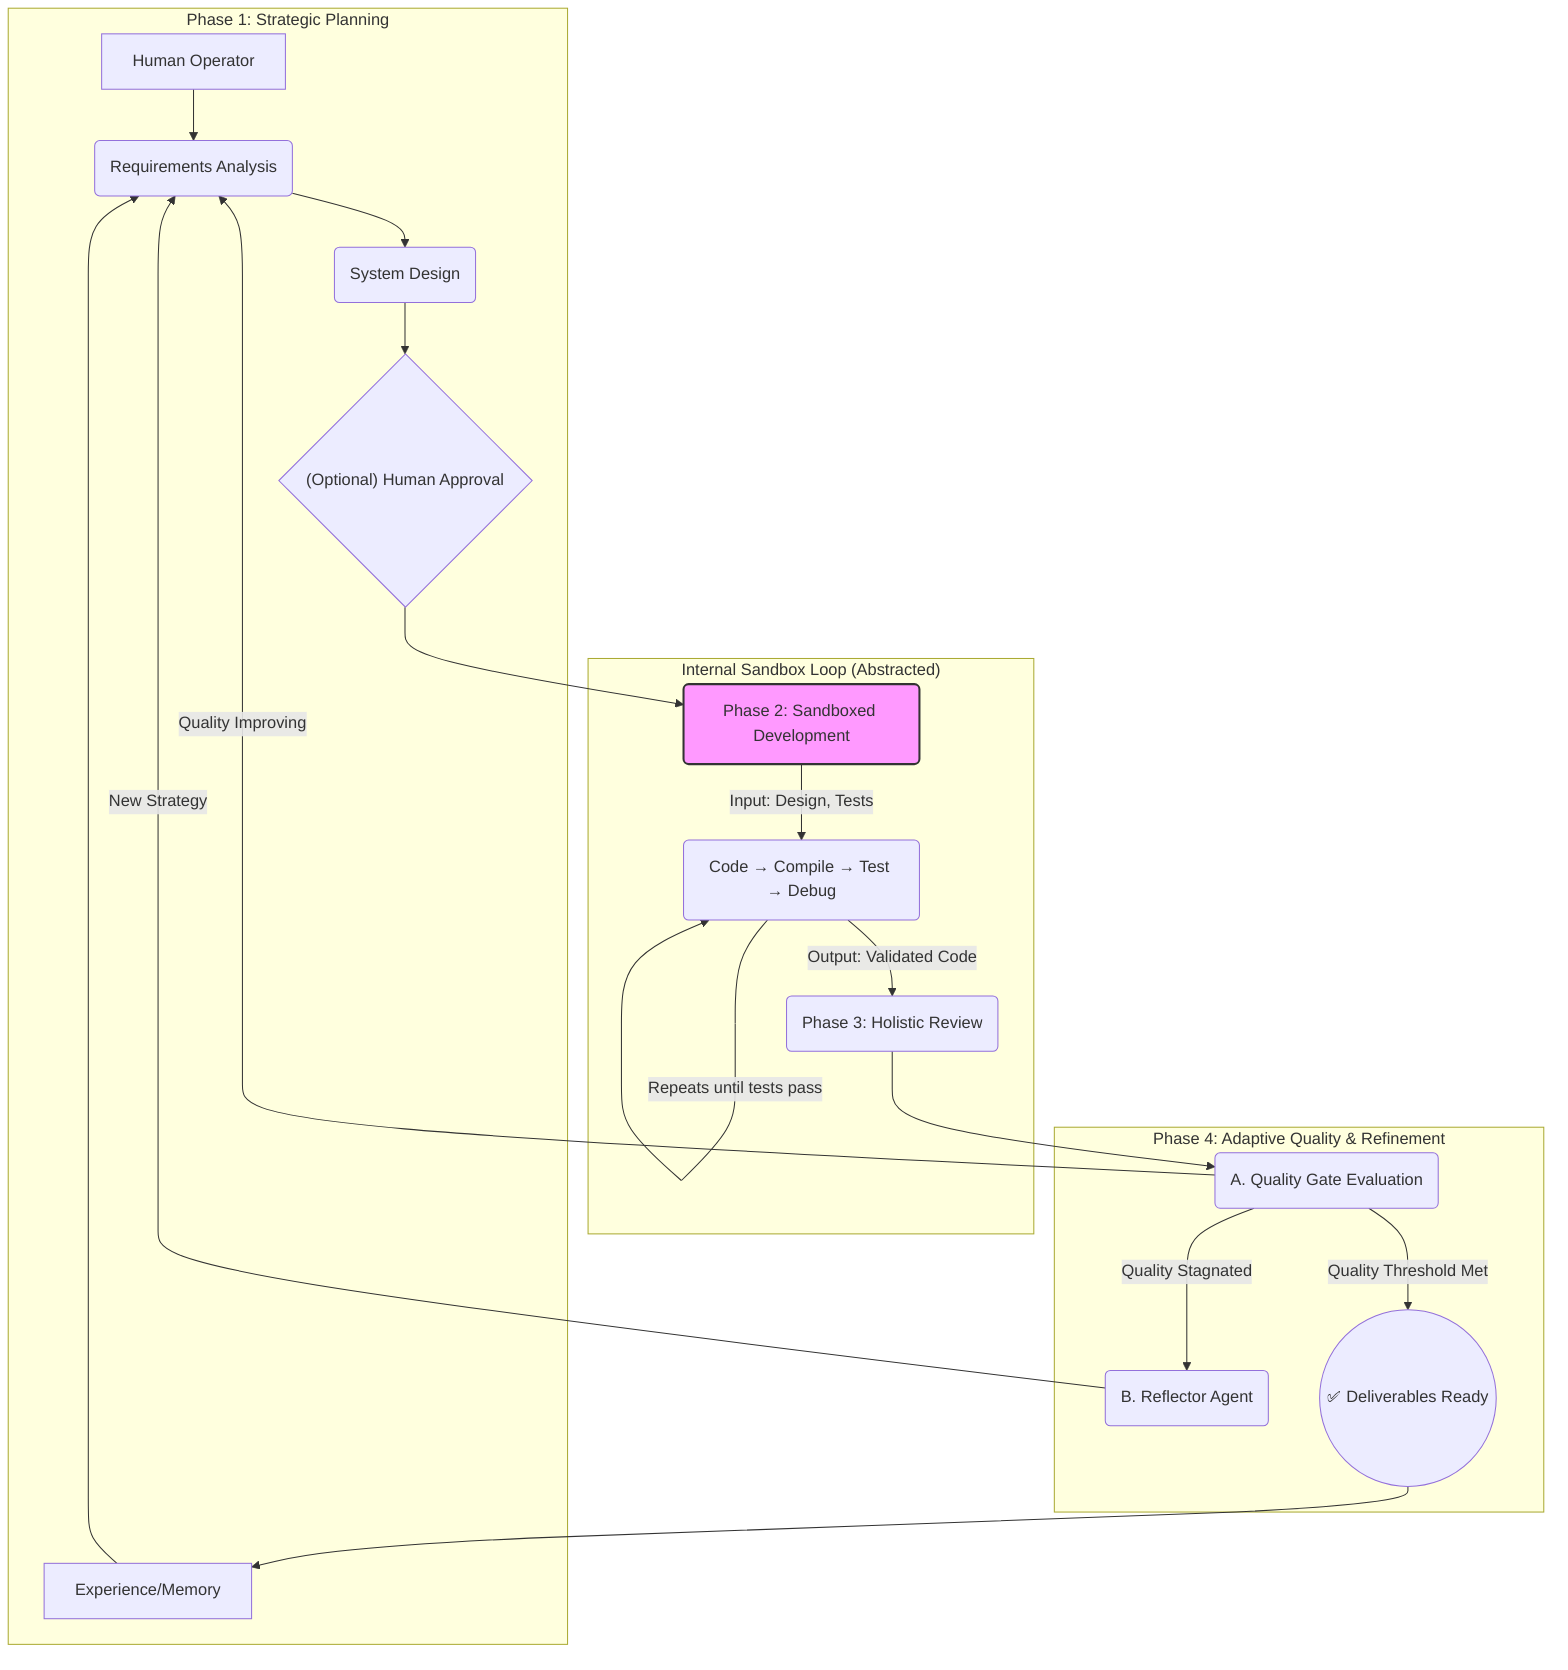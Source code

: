 graph TD
    subgraph "Phase 1: Strategic Planning"
        direction LR
        A[Human Operator] --> P1(Requirements Analysis);
        P1 --> P2(System Design);
        M[Experience/Memory] --> P1;
        P2 --> HIOptional{"(Optional) Human Approval"};
    end

    HIOptional --> Sandbox(Phase 2: Sandboxed Development);

    subgraph "Internal Sandbox Loop (Abstracted)"
        direction TB
        Sandbox -- "Input: Design, Tests" --> InternalLoop(Code → Compile → Test → Debug);
        InternalLoop -- "Repeats until tests pass" --> InternalLoop;
        InternalLoop -- "Output: Validated Code" --> Review;
    end

    Review(Phase 3: Holistic Review) --> QG;

    subgraph "Phase 4: Adaptive Quality & Refinement"
        direction TB
        QG(A. Quality Gate Evaluation);
        QG -- "Quality Stagnated" --> Reflect(B. Reflector Agent);
        Reflect -- "New Strategy" --> P1;
        QG -- "Quality Improving" --> P1;
        QG -- "Quality Threshold Met" --> Done((✅ Deliverables Ready));
        Done --> M;
    end

    style Sandbox fill:#f9f,stroke:#333,stroke-width:2px
